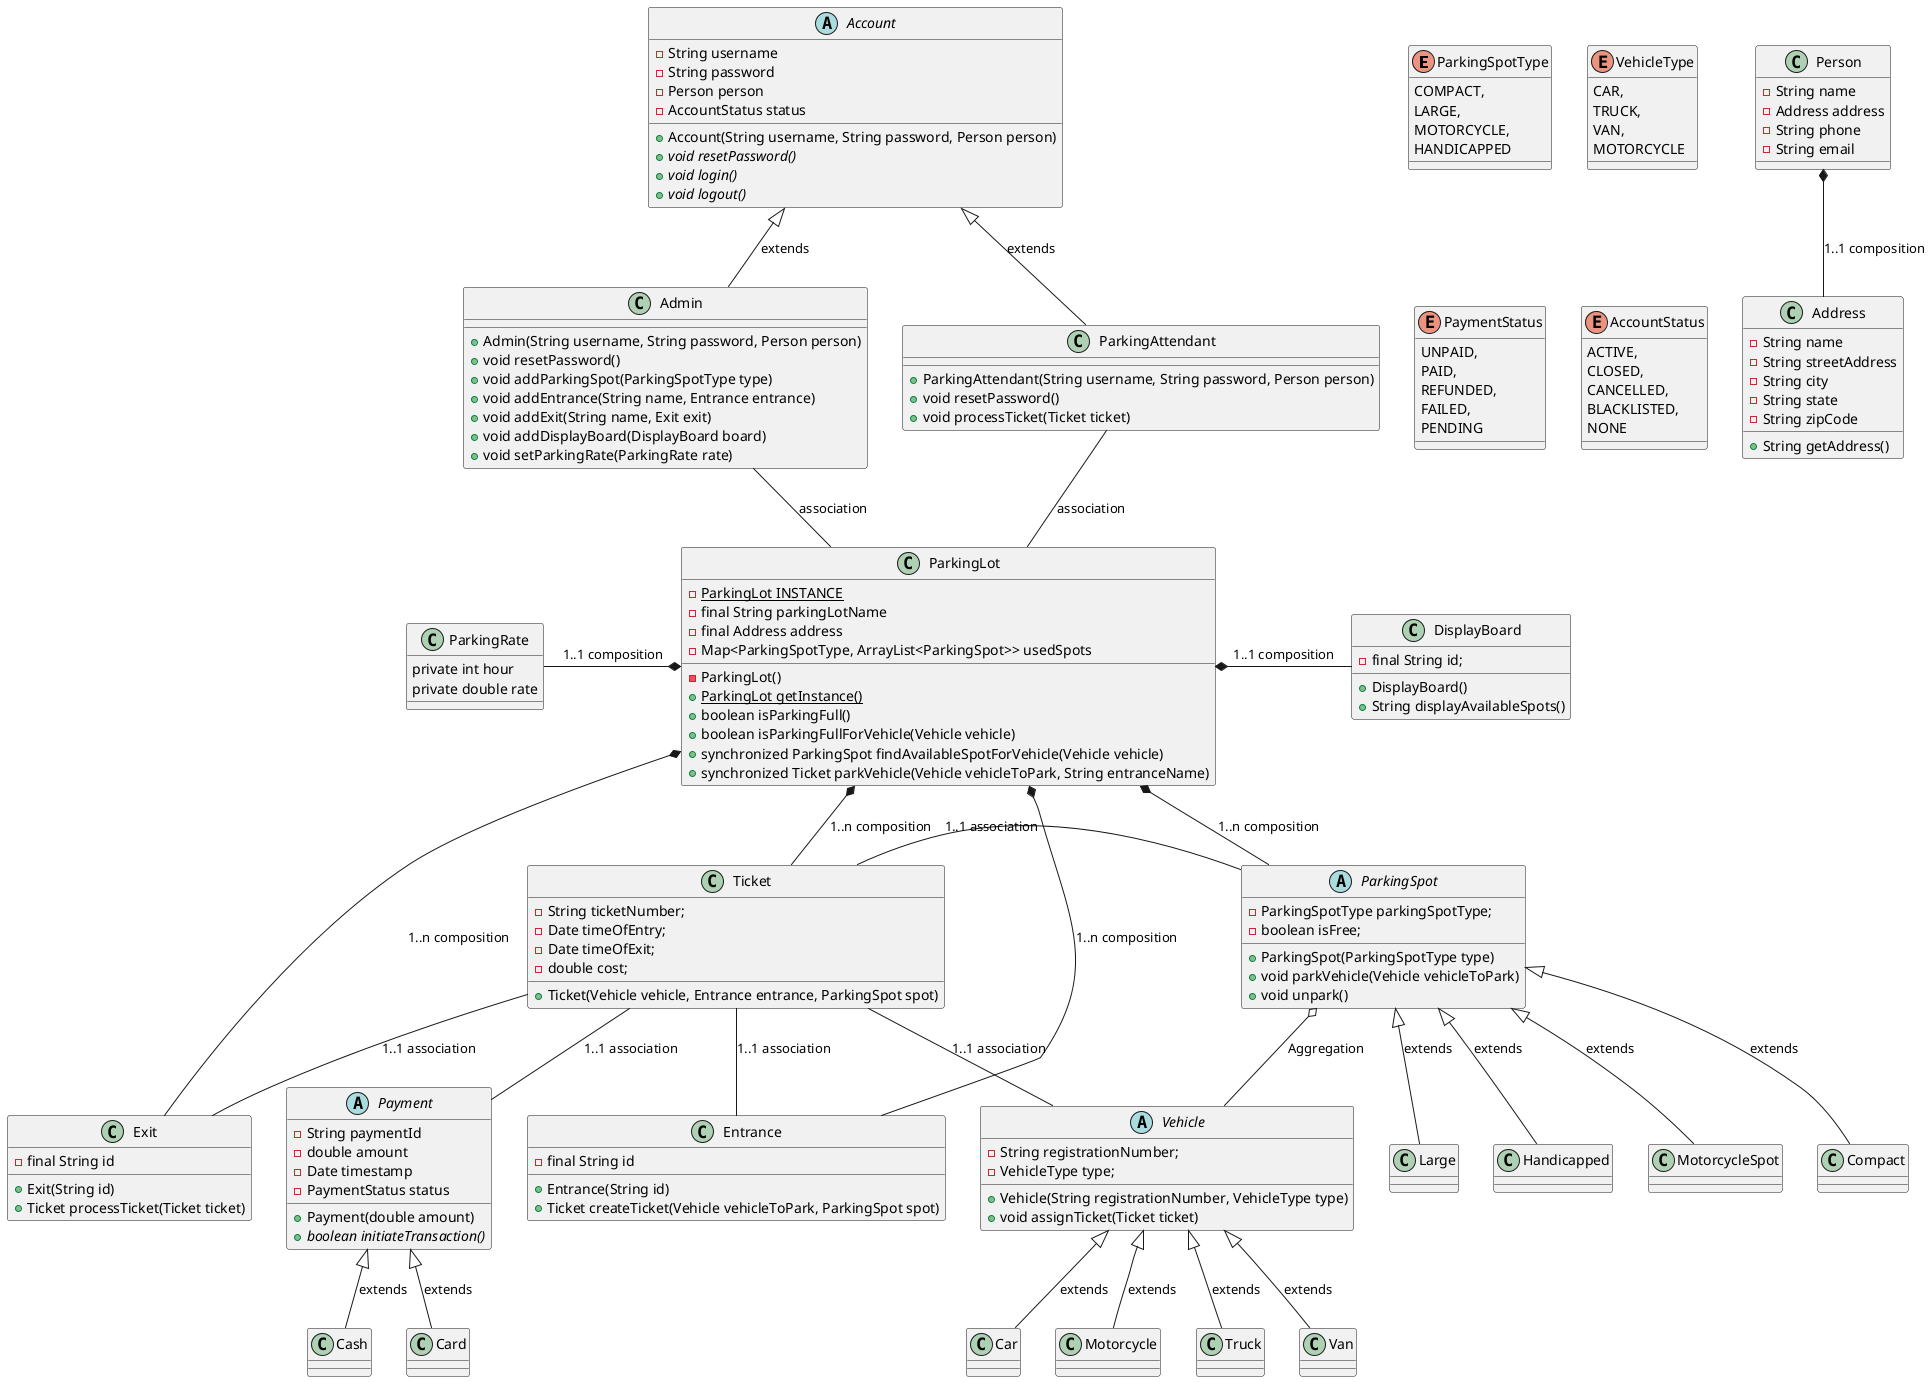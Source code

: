 @startuml
'skinparam classAttributeIconSize 0

top to bottom direction
enum ParkingSpotType {
    COMPACT,
    LARGE,
    MOTORCYCLE,
    HANDICAPPED
}

enum VehicleType {
    CAR,
    TRUCK,
    VAN,
    MOTORCYCLE
}

enum PaymentStatus {
    UNPAID,
    PAID,
    REFUNDED,
    FAILED,
    PENDING
}

enum AccountStatus {
    ACTIVE,
    CLOSED,
    CANCELLED,
    BLACKLISTED,
    NONE
}

class Address {
   - String name
   - String streetAddress
   - String city
   - String state
   - String zipCode

   + String getAddress()
}
class Person {
   - String name
   - Address address
   - String phone
   - String email
}
Person *-- Address : 1..1 composition

class ParkingLot {
   - {static} ParkingLot INSTANCE
   - final String parkingLotName
   - final Address address
'   - ParkingRate parkingRate
'   - Map<String, Entrance> entrances
'   - Map<String, Exit> exits
'   - DisplayBoard displayBoard
'   - Map<ParkingSpotType, LinkedList<ParkingSpot>> parkingSpots
   - Map<ParkingSpotType, ArrayList<ParkingSpot>> usedSpots
'   - Map<String, Ticket> tickets

   - ParkingLot()
   + {static} ParkingLot getInstance()
   + boolean isParkingFull()
   + boolean isParkingFullForVehicle(Vehicle vehicle)
   + synchronized ParkingSpot findAvailableSpotForVehicle(Vehicle vehicle)
   + synchronized Ticket parkVehicle(Vehicle vehicleToPark, String entranceName)
}
class ParkingRate {
    'private ParkingSpotType spotType
    private int hour
    private double rate
}
ParkingLot *-left- ParkingRate : 1..1 composition

class Entrance {
    - final String id

    + Entrance(String id)
    + Ticket createTicket(Vehicle vehicleToPark, ParkingSpot spot)
}
class Exit {
    - final String id

    + Exit(String id)
    + Ticket processTicket(Ticket ticket)
}
ParkingLot *--- Entrance : 1..n composition
ParkingLot *--- Exit : 1..n composition

abstract class ParkingSpot {
    - ParkingSpotType parkingSpotType;
    - boolean isFree;
'    - Vehicle parkedVehicle;

    + ParkingSpot(ParkingSpotType type)
    + void parkVehicle(Vehicle vehicleToPark)
    + void unpark()
}
together{
    ParkingSpot <|-- Compact : extends
    ParkingSpot <|-- Large : extends
    ParkingSpot <|-- Handicapped : extends
    ParkingSpot <|-- MotorcycleSpot : extends
'    ParkingSpot <|-- Electric : extends
'    Electric o-- Payment : aggregation
}
ParkingLot *-- ParkingSpot : 1..n composition

abstract class Vehicle {
    - String registrationNumber;
    - VehicleType type;

    + Vehicle(String registrationNumber, VehicleType type)
    + void assignTicket(Ticket ticket)
'    + ParkingSpotType getSpotTypeForVehicle(VehicleType type)
}
together {
    Vehicle <|-- Car : extends
    Vehicle <|-- Motorcycle : extends
    Vehicle <|-- Truck : extends
    Vehicle <|-- Van : extends
}
ParkingSpot o-- Vehicle : Aggregation

class DisplayBoard {
    - final String id;

    + DisplayBoard()
    + String displayAvailableSpots()
}
ParkingLot *-right- DisplayBoard: 1..1 composition

class Ticket {
    - String ticketNumber;
    - Date timeOfEntry;
    - Date timeOfExit;
    - double cost;
'    - Vehicle vehicle;
'    - Payment payment;
'    - Entrance entrance;
'    - Exit exit;
'    - ParkingSpot spot;

    + Ticket(Vehicle vehicle, Entrance entrance, ParkingSpot spot)
}
Ticket -- Vehicle : 1..1 association
Ticket -right- ParkingSpot : 1..1 association
Ticket -- Entrance : 1..1 association
Ticket -- Payment : 1..1 association
Ticket -- Exit : 1..1 association
ParkingLot *-- Ticket : 1..n composition

abstract class Payment {
    - String paymentId
    - double amount
    - Date timestamp
    - PaymentStatus status

    + Payment(double amount)
    + {abstract} boolean initiateTransaction()
}
together{
    Payment <|-- Cash : extends
    Payment <|-- Card : extends
}
abstract class Account {
    - String username
    - String password
    - Person person
    - AccountStatus status

    + Account(String username, String password, Person person)
    + {abstract} void resetPassword()
    + {abstract} void login()
    + {abstract} void logout()
}
class Admin {
    + Admin(String username, String password, Person person)
    + void resetPassword()
    + void addParkingSpot(ParkingSpotType type)
    + void addEntrance(String name, Entrance entrance)
    + void addExit(String name, Exit exit)
    + void addDisplayBoard(DisplayBoard board)
    + void setParkingRate(ParkingRate rate)
}

class ParkingAttendant {
    + ParkingAttendant(String username, String password, Person person)
    + void resetPassword()
    + void processTicket(Ticket ticket)
}
Account <|-- Admin : extends
Account <|-- ParkingAttendant : extends

Admin -- ParkingLot : association
ParkingAttendant -- ParkingLot : association
@enduml
